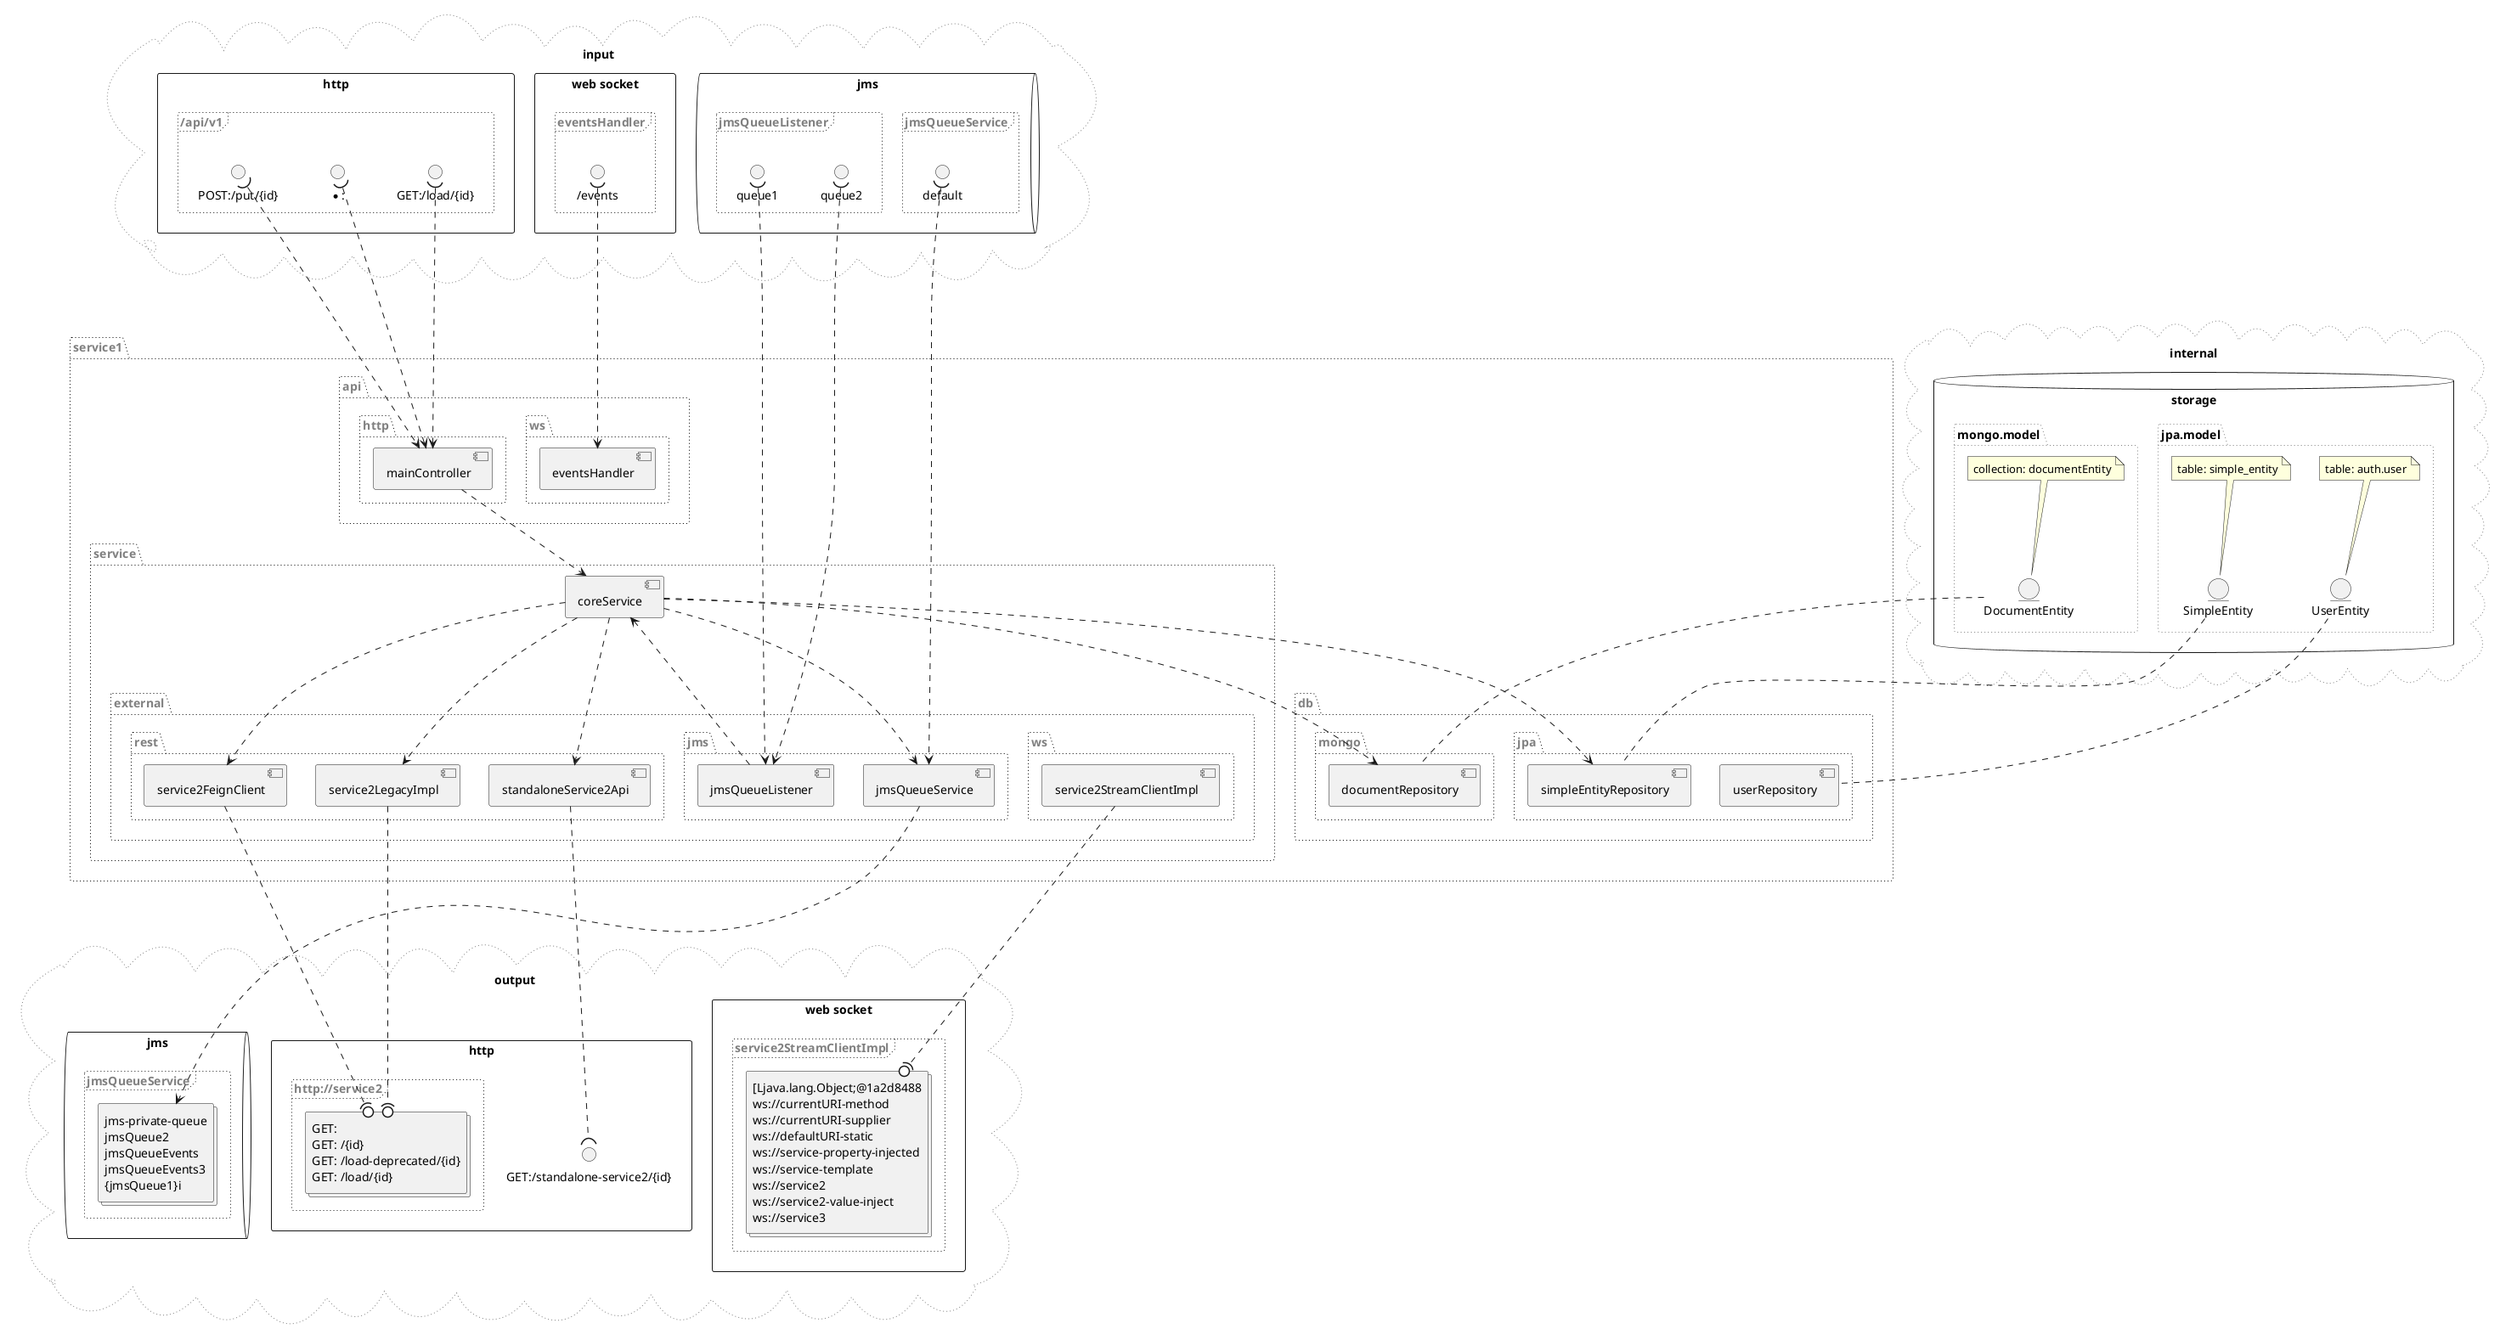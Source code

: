 @startuml
remove @unlinked
package "service1" as service1 #line.dotted;text:gray {
  package "api" as service1.api #line.dotted;text:gray {
    package "http" as service1.api.http #line.dotted;text:gray {
      component mainController as mainController
    }
    package "ws" as service1.api.ws #line.dotted;text:gray {
      component eventsHandler as eventsHandler
    }
  }
  package "db" as service1.db #line.dotted;text:gray {
    package "jpa" as service1.db.jpa #line.dotted;text:gray {
      component simpleEntityRepository as simpleEntityRepository
      component userRepository as userRepository
    }
    package "mongo" as service1.db.mongo #line.dotted;text:gray {
      component documentRepository as documentRepository
    }
  }
  package "service" as service1.service #line.dotted;text:gray {
    component coreService as coreService
    package "external" as service1.service.external #line.dotted;text:gray {
      package "jms" as service1.service.external.jms #line.dotted;text:gray {
        component jmsQueueListener as jmsQueueListener
        component jmsQueueService as jmsQueueService
      }
      package "rest" as service1.service.external.rest #line.dotted;text:gray {
        component service2FeignClient as service2FeignClient
        component service2LegacyImpl as service2LegacyImpl
        component standaloneService2Api as standaloneService2Api
      }
      package "ws" as service1.service.external.ws #line.dotted;text:gray {
        component service2StreamClientImpl as service2StreamClientImpl
      }
    }
  }
}
coreService ..> documentRepository
coreService ..> jmsQueueService
coreService ..> service2FeignClient
coreService ..> service2LegacyImpl
coreService ..> simpleEntityRepository
coreService ..> standaloneService2Api
jmsQueueListener ..> coreService
mainController ..> coreService
cloud "input" as input #line.dotted;line:gray; {
  rectangle "http" as input.http {
    frame "/api/v1" as input.http..api.v1 #line.dotted;text:gray {
      interface "*:" as in....api.v1.
      in....api.v1. )....> mainController
      interface "GET:/load/{id}" as in.GET..api.v1.load..id.
      in.GET..api.v1.load..id. )....> mainController
      interface "POST:/put/{id}" as in.POST..api.v1.put..id.
      in.POST..api.v1.put..id. )....> mainController
    }
  }
  rectangle "web socket" as input.websocket {
    frame "eventsHandler" as input.websocket.eventsHandler.eventsHandler.interfaces #line.dotted;text:gray {
      interface "/events" as in.eventsHandler.in.ws..events
      in.eventsHandler.in.ws..events )....> eventsHandler
    }
  }
  queue "jms" as input.jms {
    frame "jmsQueueListener" as input.jms.jmsQueueListener.jmsQueueListener.interfaces #line.dotted;text:gray {
      interface "queue1" as in.jmsQueueListener.queue1.in
      in.jmsQueueListener.queue1.in )....> jmsQueueListener
      interface "queue2" as in.jmsQueueListener.queue2.in
      in.jmsQueueListener.queue2.in )....> jmsQueueListener
    }
    frame "jmsQueueService" as input.jms.jmsQueueService.jmsQueueService.interfaces #line.dotted;text:gray {
      interface "default" as in.jmsQueueService.default.in
      in.jmsQueueService.default.in )....> jmsQueueService
    }
  }
}
cloud "output" as output #line.dotted;line:gray; {
  rectangle "http" as output.http {
    interface "GET:/standalone-service2/{id}" as out.GET.standalone.service2..id.
    standaloneService2Api ....( out.GET.standalone.service2..id.
    frame "http://service2" as output.http.http...service2 #line.dotted;text:gray {
      collections "<#transparent,transparent>|<r>GET: | |\n\
<#transparent,transparent>|<r>GET: |/{id}|\n\
<#transparent,transparent>|<r>GET: |/load-deprecated/{id}|\n\
<#transparent,transparent>|<r>GET: |/load/{id}|" as output.http.http...service2.interfaces
      service2LegacyImpl ....(0 output.http.http...service2.interfaces
      service2FeignClient ....(0 output.http.http...service2.interfaces
    }
  }
  rectangle "web socket" as output.websocket {
    frame "service2StreamClientImpl" as output.websocket.service2StreamClientImpl.service2StreamClientImpl.interfaces #line.dotted;text:gray {
      collections "<#transparent,transparent>|[Ljava.lang.Object;@1a2d8488|\n\
<#transparent,transparent>|ws://currentURI-method|\n\
<#transparent,transparent>|ws://currentURI-supplier|\n\
<#transparent,transparent>|ws://defaultURI-static|\n\
<#transparent,transparent>|ws://service-property-injected|\n\
<#transparent,transparent>|ws://service-template|\n\
<#transparent,transparent>|ws://service2|\n\
<#transparent,transparent>|ws://service2-value-inject|\n\
<#transparent,transparent>|ws://service3|" as output.websocket.service2StreamClientImpl.interfaces
      service2StreamClientImpl ....(0 output.websocket.service2StreamClientImpl.interfaces
    }
  }
  queue "jms" as output.jms {
    frame "jmsQueueService" as output.jms.jmsQueueService.jmsQueueService.interfaces #line.dotted;text:gray {
      collections "<#transparent,transparent>|jms-private-queue|\n\
<#transparent,transparent>|jmsQueue2|\n\
<#transparent,transparent>|jmsQueueEvents|\n\
<#transparent,transparent>|jmsQueueEvents3|\n\
<#transparent,transparent>|{jmsQueue1}i|" as output.jms.jmsQueueService.interfaces
      jmsQueueService ....> output.jms.jmsQueueService.interfaces
    }
  }
}
cloud "internal" as internal #line.dotted;line:gray; {
  database "storage" as internal.storage {
    folder "jpa.model" as internal.storage.jpa.model #line.dotted;line:gray; {
      entity "SimpleEntity" as internal.jpa.classservice1.db.jpa.model.SimpleEntity..simple_entity.
      note "table: simple_entity" as internal.jpa.classservice1.db.jpa.model.SimpleEntity..simple_entity..table_name
      internal.jpa.classservice1.db.jpa.model.SimpleEntity..simple_entity..table_name .. internal.jpa.classservice1.db.jpa.model.SimpleEntity..simple_entity.
      internal.jpa.classservice1.db.jpa.model.SimpleEntity..simple_entity. .. simpleEntityRepository
      entity "UserEntity" as internal.jpa.classservice1.db.jpa.model.UserEntity..auth.user.
      note "table: auth.user" as internal.jpa.classservice1.db.jpa.model.UserEntity..auth.user..table_name
      internal.jpa.classservice1.db.jpa.model.UserEntity..auth.user..table_name .. internal.jpa.classservice1.db.jpa.model.UserEntity..auth.user.
      internal.jpa.classservice1.db.jpa.model.UserEntity..auth.user. .. userRepository
    }
    folder "mongo.model" as internal.storage.mongo.model #line.dotted;line:gray; {
      entity "DocumentEntity" as internal.mongo.classservice1.db.mongo.model.DocumentEntity..documentEntity.
      note "collection: documentEntity" as internal.mongo.classservice1.db.mongo.model.DocumentEntity..documentEntity..table_name
      internal.mongo.classservice1.db.mongo.model.DocumentEntity..documentEntity..table_name .. internal.mongo.classservice1.db.mongo.model.DocumentEntity..documentEntity.
      internal.mongo.classservice1.db.mongo.model.DocumentEntity..documentEntity. .. documentRepository
    }
  }
}
@enduml
